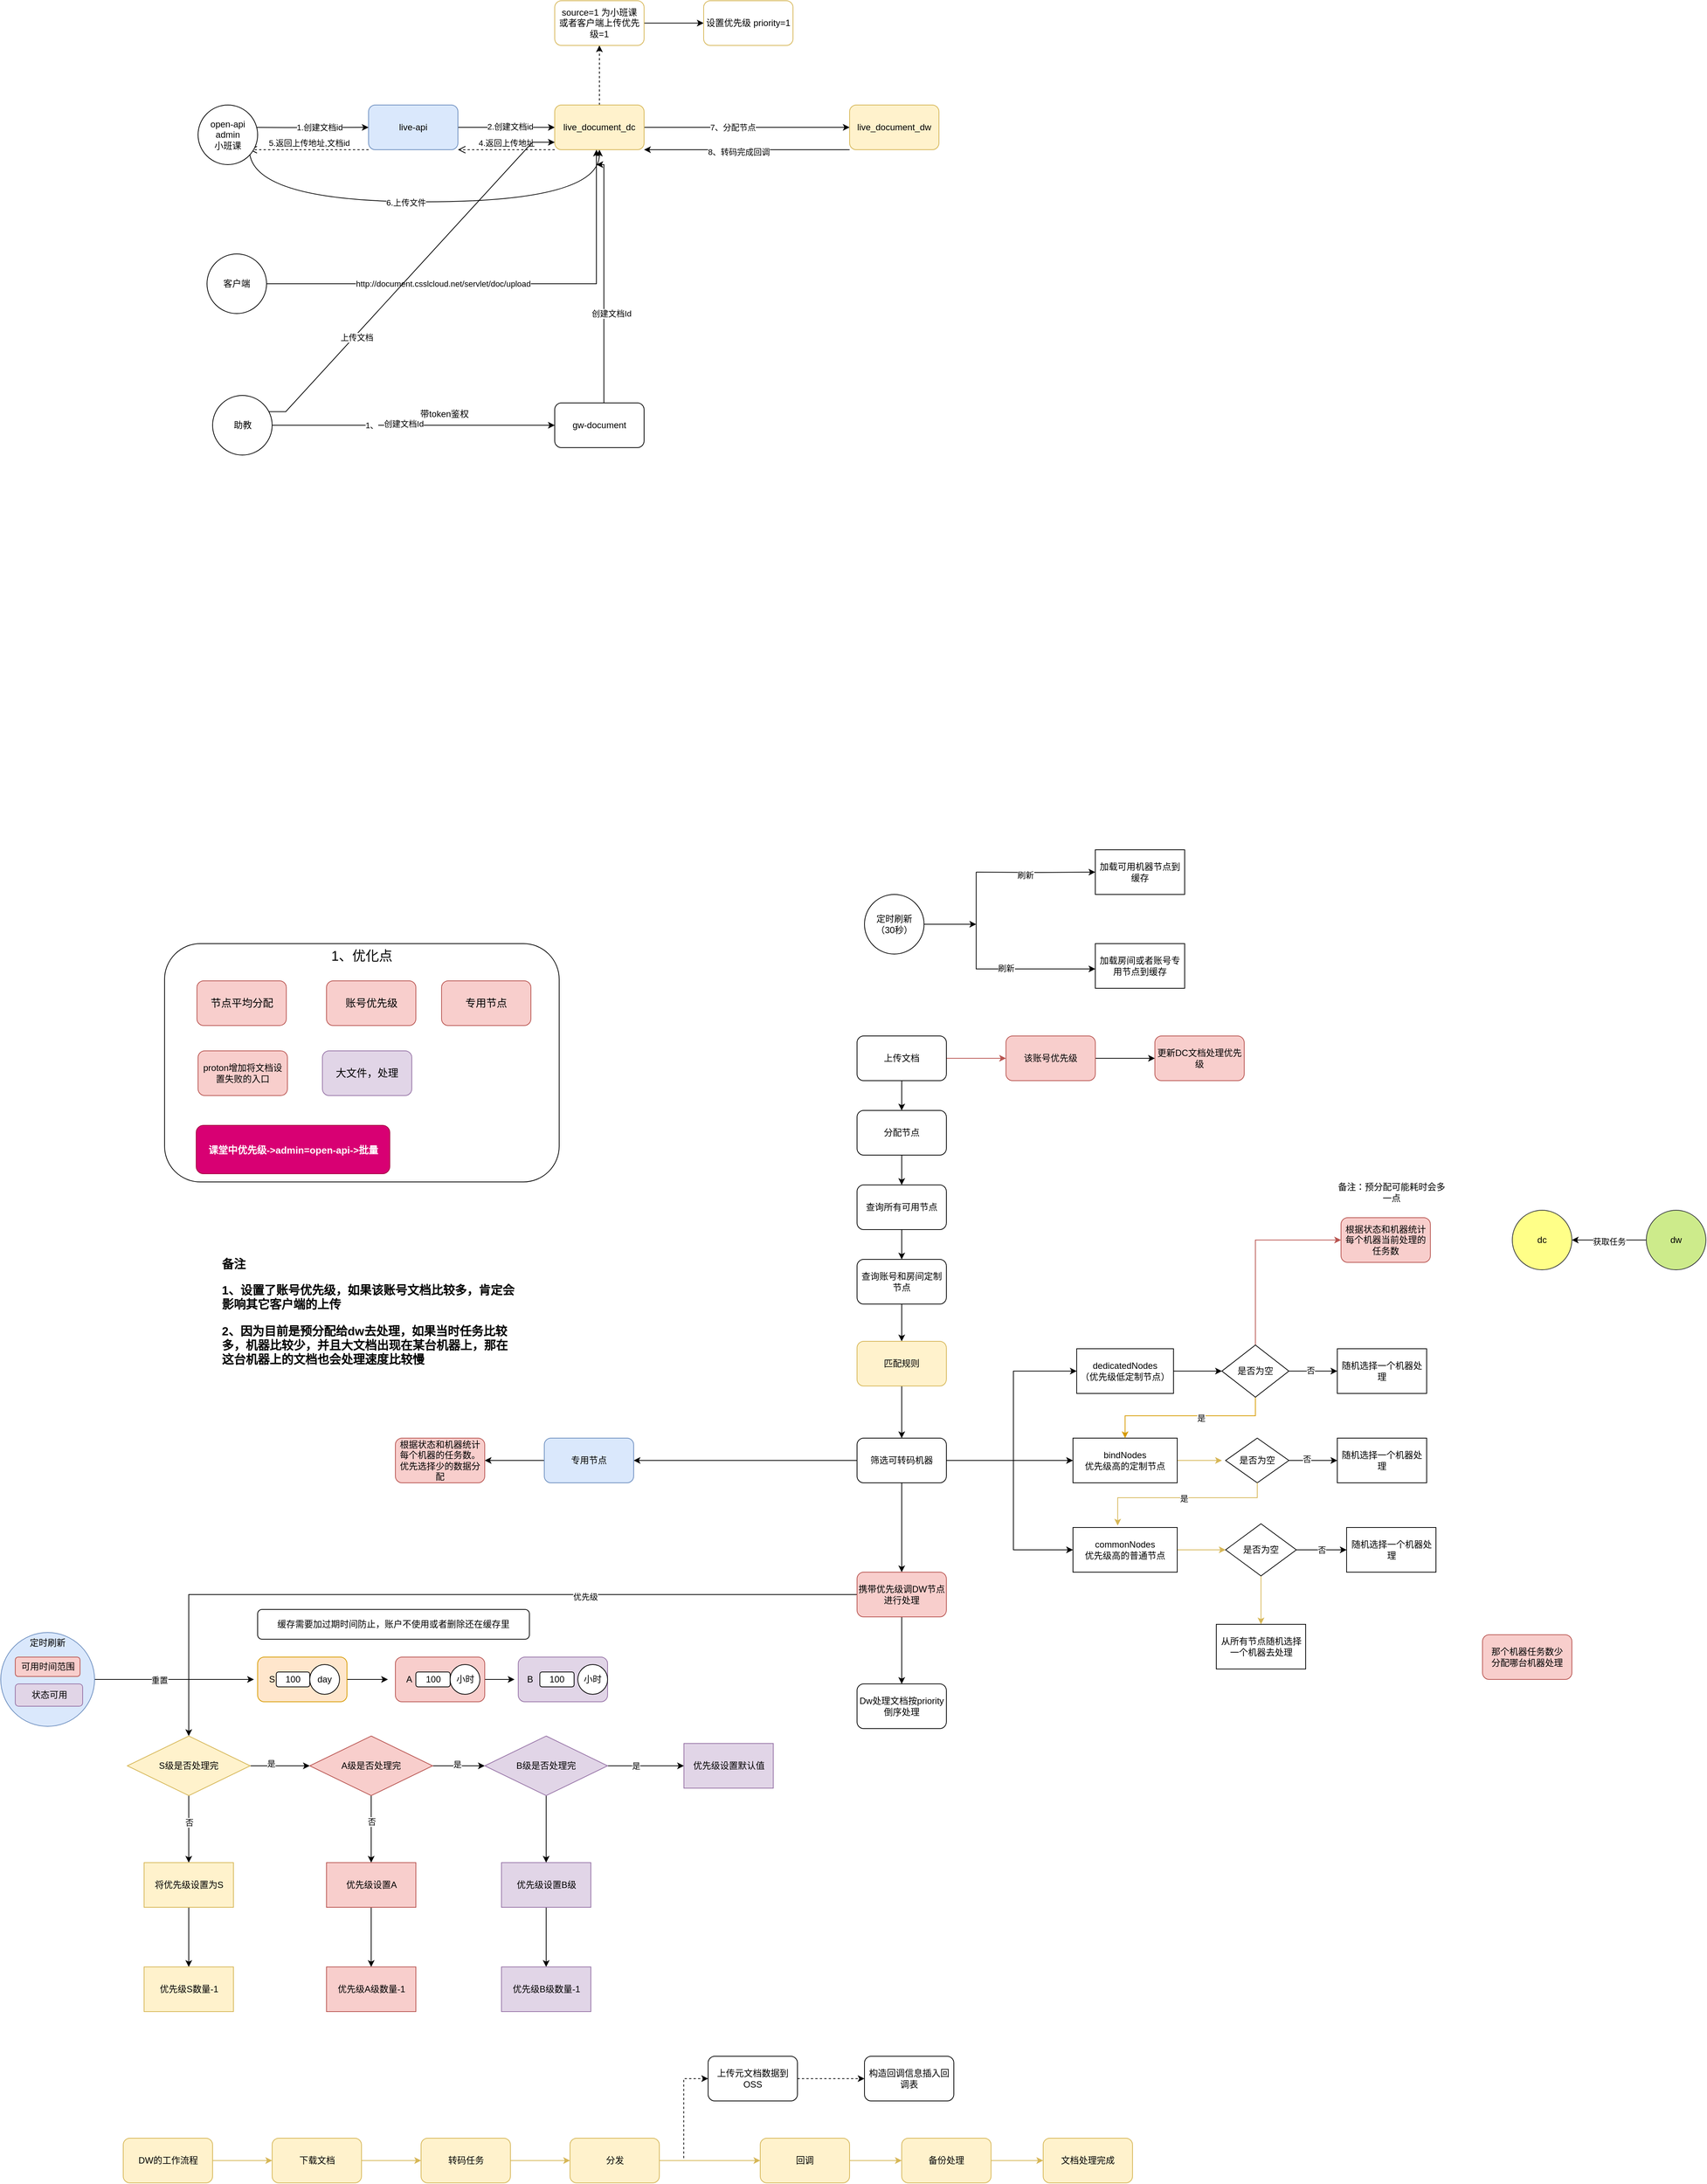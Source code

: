 <mxfile version="24.2.1" type="github">
  <diagram name="第 1 页" id="r3Djmuz2ye2oca1lGff4">
    <mxGraphModel dx="2261" dy="1938" grid="1" gridSize="10" guides="1" tooltips="1" connect="1" arrows="1" fold="1" page="1" pageScale="1" pageWidth="827" pageHeight="1169" math="0" shadow="0">
      <root>
        <mxCell id="0" />
        <mxCell id="1" parent="0" />
        <mxCell id="LlFDiHsfBPw3mXegqhl9-7" value="&amp;nbsp; &amp;nbsp;B" style="rounded=1;whiteSpace=wrap;html=1;align=left;fillColor=#e1d5e7;strokeColor=#9673a6;" parent="1" vertex="1">
          <mxGeometry x="-75" y="1724" width="120" height="60" as="geometry" />
        </mxCell>
        <mxCell id="pY0ivnKaFW7mTaEsZtzo-8" style="edgeStyle=orthogonalEdgeStyle;rounded=0;orthogonalLoop=1;jettySize=auto;html=1;entryX=0;entryY=0.5;entryDx=0;entryDy=0;curved=1;" parent="1" target="pY0ivnKaFW7mTaEsZtzo-15" edge="1">
          <mxGeometry relative="1" as="geometry">
            <mxPoint x="-436" y="-330" as="sourcePoint" />
          </mxGeometry>
        </mxCell>
        <mxCell id="pY0ivnKaFW7mTaEsZtzo-9" value="1.创建文档id" style="edgeLabel;html=1;align=center;verticalAlign=middle;resizable=0;points=[];" parent="pY0ivnKaFW7mTaEsZtzo-8" vertex="1" connectable="0">
          <mxGeometry x="0.172" relative="1" as="geometry">
            <mxPoint as="offset" />
          </mxGeometry>
        </mxCell>
        <mxCell id="pY0ivnKaFW7mTaEsZtzo-10" style="edgeStyle=orthogonalEdgeStyle;curved=1;rounded=0;orthogonalLoop=1;jettySize=auto;html=1;exitX=1;exitY=1;exitDx=0;exitDy=0;exitPerimeter=0;entryX=0.5;entryY=1;entryDx=0;entryDy=0;" parent="1" target="pY0ivnKaFW7mTaEsZtzo-20" edge="1">
          <mxGeometry relative="1" as="geometry">
            <Array as="points">
              <mxPoint x="-436.0" y="-230" />
              <mxPoint x="34" y="-230" />
            </Array>
            <mxPoint x="-436" y="-300" as="sourcePoint" />
          </mxGeometry>
        </mxCell>
        <mxCell id="pY0ivnKaFW7mTaEsZtzo-11" value="6.上传文件" style="edgeLabel;html=1;align=center;verticalAlign=middle;resizable=0;points=[];" parent="pY0ivnKaFW7mTaEsZtzo-10" vertex="1" connectable="0">
          <mxGeometry x="-0.082" y="-1" relative="1" as="geometry">
            <mxPoint as="offset" />
          </mxGeometry>
        </mxCell>
        <mxCell id="pY0ivnKaFW7mTaEsZtzo-13" value="" style="edgeStyle=orthogonalEdgeStyle;rounded=0;orthogonalLoop=1;jettySize=auto;html=1;curved=1;" parent="1" source="pY0ivnKaFW7mTaEsZtzo-15" target="pY0ivnKaFW7mTaEsZtzo-20" edge="1">
          <mxGeometry relative="1" as="geometry" />
        </mxCell>
        <mxCell id="pY0ivnKaFW7mTaEsZtzo-14" value="2.创建文档id" style="edgeLabel;html=1;align=center;verticalAlign=middle;resizable=0;points=[];" parent="pY0ivnKaFW7mTaEsZtzo-13" vertex="1" connectable="0">
          <mxGeometry x="0.197" y="1" relative="1" as="geometry">
            <mxPoint x="-8" as="offset" />
          </mxGeometry>
        </mxCell>
        <mxCell id="pY0ivnKaFW7mTaEsZtzo-15" value="live-api" style="rounded=1;whiteSpace=wrap;html=1;fillColor=#dae8fc;strokeColor=#6c8ebf;" parent="1" vertex="1">
          <mxGeometry x="-276" y="-360" width="120" height="60" as="geometry" />
        </mxCell>
        <mxCell id="pY0ivnKaFW7mTaEsZtzo-49" value="" style="edgeStyle=orthogonalEdgeStyle;rounded=0;orthogonalLoop=1;jettySize=auto;html=1;dashed=1;" parent="1" source="pY0ivnKaFW7mTaEsZtzo-20" target="pY0ivnKaFW7mTaEsZtzo-48" edge="1">
          <mxGeometry relative="1" as="geometry" />
        </mxCell>
        <mxCell id="LlFDiHsfBPw3mXegqhl9-85" style="edgeStyle=orthogonalEdgeStyle;rounded=0;orthogonalLoop=1;jettySize=auto;html=1;" parent="1" source="pY0ivnKaFW7mTaEsZtzo-20" target="pY0ivnKaFW7mTaEsZtzo-29" edge="1">
          <mxGeometry relative="1" as="geometry" />
        </mxCell>
        <mxCell id="LlFDiHsfBPw3mXegqhl9-86" value="7、分配节点" style="edgeLabel;html=1;align=center;verticalAlign=middle;resizable=0;points=[];" parent="LlFDiHsfBPw3mXegqhl9-85" vertex="1" connectable="0">
          <mxGeometry x="-0.14" relative="1" as="geometry">
            <mxPoint as="offset" />
          </mxGeometry>
        </mxCell>
        <mxCell id="pY0ivnKaFW7mTaEsZtzo-20" value="live_document_dc" style="whiteSpace=wrap;html=1;fillColor=#fff2cc;rounded=1;strokeColor=#d6b656;" parent="1" vertex="1">
          <mxGeometry x="-26" y="-360" width="120" height="60" as="geometry" />
        </mxCell>
        <mxCell id="pY0ivnKaFW7mTaEsZtzo-21" value="4.返回上传地址" style="html=1;verticalAlign=bottom;endArrow=open;dashed=1;endSize=8;rounded=0;exitX=0;exitY=1;exitDx=0;exitDy=0;entryX=1;entryY=1;entryDx=0;entryDy=0;" parent="1" source="pY0ivnKaFW7mTaEsZtzo-20" target="pY0ivnKaFW7mTaEsZtzo-15" edge="1">
          <mxGeometry relative="1" as="geometry">
            <mxPoint x="-46" y="-301" as="sourcePoint" />
            <mxPoint x="-126" y="-301" as="targetPoint" />
          </mxGeometry>
        </mxCell>
        <mxCell id="pY0ivnKaFW7mTaEsZtzo-22" value="5.返回上传地址,文档id" style="html=1;verticalAlign=bottom;endArrow=open;dashed=1;endSize=8;rounded=0;exitX=0;exitY=1;exitDx=0;exitDy=0;entryX=1;entryY=1;entryDx=0;entryDy=0;entryPerimeter=0;" parent="1" source="pY0ivnKaFW7mTaEsZtzo-15" edge="1">
          <mxGeometry relative="1" as="geometry">
            <mxPoint x="-316.0" y="-290" as="sourcePoint" />
            <mxPoint x="-436" y="-300" as="targetPoint" />
          </mxGeometry>
        </mxCell>
        <mxCell id="pY0ivnKaFW7mTaEsZtzo-29" value="live_document_dw" style="whiteSpace=wrap;html=1;fillColor=#fff2cc;rounded=1;strokeColor=#d6b656;" parent="1" vertex="1">
          <mxGeometry x="370" y="-360" width="120" height="60" as="geometry" />
        </mxCell>
        <mxCell id="pY0ivnKaFW7mTaEsZtzo-51" value="" style="edgeStyle=orthogonalEdgeStyle;rounded=0;orthogonalLoop=1;jettySize=auto;html=1;" parent="1" source="pY0ivnKaFW7mTaEsZtzo-48" target="pY0ivnKaFW7mTaEsZtzo-50" edge="1">
          <mxGeometry relative="1" as="geometry" />
        </mxCell>
        <mxCell id="pY0ivnKaFW7mTaEsZtzo-48" value="source=1 为小班课&lt;div&gt;或者客户端上传优先级=1&lt;/div&gt;" style="whiteSpace=wrap;html=1;fillColor=#FFFFFF;strokeColor=#d6b656;rounded=1;gradientColor=none;" parent="1" vertex="1">
          <mxGeometry x="-26" y="-500" width="120" height="60" as="geometry" />
        </mxCell>
        <mxCell id="pY0ivnKaFW7mTaEsZtzo-50" value="设置优先级 priority=1" style="whiteSpace=wrap;html=1;fillColor=#FFFFFF;strokeColor=#d6b656;rounded=1;gradientColor=none;" parent="1" vertex="1">
          <mxGeometry x="174" y="-500" width="120" height="60" as="geometry" />
        </mxCell>
        <mxCell id="pY0ivnKaFW7mTaEsZtzo-58" value="" style="edgeStyle=orthogonalEdgeStyle;rounded=0;orthogonalLoop=1;jettySize=auto;html=1;" parent="1" target="pY0ivnKaFW7mTaEsZtzo-57" edge="1">
          <mxGeometry relative="1" as="geometry">
            <mxPoint x="540" y="670" as="sourcePoint" />
          </mxGeometry>
        </mxCell>
        <mxCell id="pY0ivnKaFW7mTaEsZtzo-59" value="刷新" style="edgeLabel;html=1;align=center;verticalAlign=middle;resizable=0;points=[];" parent="pY0ivnKaFW7mTaEsZtzo-58" vertex="1" connectable="0">
          <mxGeometry x="-0.186" y="-3" relative="1" as="geometry">
            <mxPoint as="offset" />
          </mxGeometry>
        </mxCell>
        <mxCell id="pY0ivnKaFW7mTaEsZtzo-61" value="" style="edgeStyle=orthogonalEdgeStyle;rounded=0;orthogonalLoop=1;jettySize=auto;html=1;" parent="1" target="pY0ivnKaFW7mTaEsZtzo-60" edge="1">
          <mxGeometry relative="1" as="geometry">
            <Array as="points">
              <mxPoint x="540" y="800" />
            </Array>
            <mxPoint x="540" y="670" as="sourcePoint" />
          </mxGeometry>
        </mxCell>
        <mxCell id="pY0ivnKaFW7mTaEsZtzo-62" value="刷新" style="edgeLabel;html=1;align=center;verticalAlign=middle;resizable=0;points=[];" parent="pY0ivnKaFW7mTaEsZtzo-61" vertex="1" connectable="0">
          <mxGeometry x="0.172" y="1" relative="1" as="geometry">
            <mxPoint as="offset" />
          </mxGeometry>
        </mxCell>
        <mxCell id="kOlZsusqcGDuaDFS6jYv-74" style="edgeStyle=orthogonalEdgeStyle;rounded=0;orthogonalLoop=1;jettySize=auto;html=1;" parent="1" source="pY0ivnKaFW7mTaEsZtzo-54" edge="1">
          <mxGeometry relative="1" as="geometry">
            <mxPoint x="540" y="740" as="targetPoint" />
          </mxGeometry>
        </mxCell>
        <mxCell id="pY0ivnKaFW7mTaEsZtzo-54" value="定时刷新&lt;div&gt;（30秒）&lt;/div&gt;" style="ellipse;whiteSpace=wrap;html=1;aspect=fixed;" parent="1" vertex="1">
          <mxGeometry x="390" y="700" width="80" height="80" as="geometry" />
        </mxCell>
        <mxCell id="pY0ivnKaFW7mTaEsZtzo-57" value="加载可用机器节点到缓存" style="whiteSpace=wrap;html=1;" parent="1" vertex="1">
          <mxGeometry x="700" y="640" width="120" height="60" as="geometry" />
        </mxCell>
        <mxCell id="pY0ivnKaFW7mTaEsZtzo-60" value="加载房间或者账号专用节点到缓存" style="whiteSpace=wrap;html=1;" parent="1" vertex="1">
          <mxGeometry x="700" y="766" width="120" height="60" as="geometry" />
        </mxCell>
        <mxCell id="pY0ivnKaFW7mTaEsZtzo-122" value="Dw处理文档按priority 倒序处理" style="rounded=1;whiteSpace=wrap;html=1;" parent="1" vertex="1">
          <mxGeometry x="380" y="1760" width="120" height="60" as="geometry" />
        </mxCell>
        <mxCell id="kOlZsusqcGDuaDFS6jYv-7" value="" style="edgeStyle=orthogonalEdgeStyle;rounded=0;orthogonalLoop=1;jettySize=auto;html=1;" parent="1" source="kOlZsusqcGDuaDFS6jYv-1" target="kOlZsusqcGDuaDFS6jYv-6" edge="1">
          <mxGeometry relative="1" as="geometry" />
        </mxCell>
        <mxCell id="kOlZsusqcGDuaDFS6jYv-1" value="分配节点" style="rounded=1;whiteSpace=wrap;html=1;" parent="1" vertex="1">
          <mxGeometry x="380" y="990" width="120" height="60" as="geometry" />
        </mxCell>
        <mxCell id="kOlZsusqcGDuaDFS6jYv-3" style="edgeStyle=orthogonalEdgeStyle;rounded=0;orthogonalLoop=1;jettySize=auto;html=1;entryX=0.5;entryY=0;entryDx=0;entryDy=0;" parent="1" source="kOlZsusqcGDuaDFS6jYv-2" target="kOlZsusqcGDuaDFS6jYv-1" edge="1">
          <mxGeometry relative="1" as="geometry" />
        </mxCell>
        <mxCell id="kOlZsusqcGDuaDFS6jYv-63" value="" style="edgeStyle=orthogonalEdgeStyle;rounded=0;orthogonalLoop=1;jettySize=auto;html=1;fillColor=#f8cecc;strokeColor=#b85450;" parent="1" source="kOlZsusqcGDuaDFS6jYv-2" target="kOlZsusqcGDuaDFS6jYv-62" edge="1">
          <mxGeometry relative="1" as="geometry" />
        </mxCell>
        <mxCell id="kOlZsusqcGDuaDFS6jYv-2" value="上传文档" style="rounded=1;whiteSpace=wrap;html=1;" parent="1" vertex="1">
          <mxGeometry x="380" y="890" width="120" height="60" as="geometry" />
        </mxCell>
        <mxCell id="kOlZsusqcGDuaDFS6jYv-9" value="" style="edgeStyle=orthogonalEdgeStyle;rounded=0;orthogonalLoop=1;jettySize=auto;html=1;" parent="1" source="kOlZsusqcGDuaDFS6jYv-6" target="kOlZsusqcGDuaDFS6jYv-8" edge="1">
          <mxGeometry relative="1" as="geometry" />
        </mxCell>
        <mxCell id="kOlZsusqcGDuaDFS6jYv-6" value="查询所有可用节点" style="whiteSpace=wrap;html=1;rounded=1;" parent="1" vertex="1">
          <mxGeometry x="380" y="1090" width="120" height="60" as="geometry" />
        </mxCell>
        <mxCell id="kOlZsusqcGDuaDFS6jYv-11" value="" style="edgeStyle=orthogonalEdgeStyle;rounded=0;orthogonalLoop=1;jettySize=auto;html=1;" parent="1" source="kOlZsusqcGDuaDFS6jYv-8" target="kOlZsusqcGDuaDFS6jYv-10" edge="1">
          <mxGeometry relative="1" as="geometry" />
        </mxCell>
        <mxCell id="kOlZsusqcGDuaDFS6jYv-8" value="查询账号和房间定制节点" style="whiteSpace=wrap;html=1;rounded=1;" parent="1" vertex="1">
          <mxGeometry x="380" y="1190" width="120" height="60" as="geometry" />
        </mxCell>
        <mxCell id="kOlZsusqcGDuaDFS6jYv-13" value="" style="edgeStyle=orthogonalEdgeStyle;rounded=0;orthogonalLoop=1;jettySize=auto;html=1;" parent="1" source="kOlZsusqcGDuaDFS6jYv-10" target="kOlZsusqcGDuaDFS6jYv-12" edge="1">
          <mxGeometry relative="1" as="geometry" />
        </mxCell>
        <mxCell id="kOlZsusqcGDuaDFS6jYv-10" value="匹配规则" style="whiteSpace=wrap;html=1;rounded=1;fillColor=#fff2cc;strokeColor=#d6b656;" parent="1" vertex="1">
          <mxGeometry x="380" y="1300" width="120" height="60" as="geometry" />
        </mxCell>
        <mxCell id="kOlZsusqcGDuaDFS6jYv-26" style="edgeStyle=orthogonalEdgeStyle;rounded=0;orthogonalLoop=1;jettySize=auto;html=1;entryX=0;entryY=0.5;entryDx=0;entryDy=0;" parent="1" source="kOlZsusqcGDuaDFS6jYv-12" target="kOlZsusqcGDuaDFS6jYv-15" edge="1">
          <mxGeometry relative="1" as="geometry">
            <Array as="points">
              <mxPoint x="590" y="1460" />
              <mxPoint x="590" y="1340" />
            </Array>
          </mxGeometry>
        </mxCell>
        <mxCell id="kOlZsusqcGDuaDFS6jYv-27" style="edgeStyle=orthogonalEdgeStyle;rounded=0;orthogonalLoop=1;jettySize=auto;html=1;entryX=0;entryY=0.5;entryDx=0;entryDy=0;" parent="1" source="kOlZsusqcGDuaDFS6jYv-12" target="kOlZsusqcGDuaDFS6jYv-18" edge="1">
          <mxGeometry relative="1" as="geometry" />
        </mxCell>
        <mxCell id="kOlZsusqcGDuaDFS6jYv-29" style="edgeStyle=orthogonalEdgeStyle;rounded=0;orthogonalLoop=1;jettySize=auto;html=1;entryX=0;entryY=0.5;entryDx=0;entryDy=0;" parent="1" source="kOlZsusqcGDuaDFS6jYv-12" target="kOlZsusqcGDuaDFS6jYv-28" edge="1">
          <mxGeometry relative="1" as="geometry">
            <Array as="points">
              <mxPoint x="590" y="1460" />
              <mxPoint x="590" y="1580" />
            </Array>
          </mxGeometry>
        </mxCell>
        <mxCell id="kOlZsusqcGDuaDFS6jYv-76" value="" style="edgeStyle=orthogonalEdgeStyle;rounded=0;orthogonalLoop=1;jettySize=auto;html=1;" parent="1" source="kOlZsusqcGDuaDFS6jYv-12" target="kOlZsusqcGDuaDFS6jYv-75" edge="1">
          <mxGeometry relative="1" as="geometry" />
        </mxCell>
        <mxCell id="LlFDiHsfBPw3mXegqhl9-54" style="edgeStyle=orthogonalEdgeStyle;rounded=0;orthogonalLoop=1;jettySize=auto;html=1;entryX=1;entryY=0.5;entryDx=0;entryDy=0;" parent="1" source="kOlZsusqcGDuaDFS6jYv-12" target="LlFDiHsfBPw3mXegqhl9-53" edge="1">
          <mxGeometry relative="1" as="geometry" />
        </mxCell>
        <mxCell id="kOlZsusqcGDuaDFS6jYv-12" value="筛选可转码机器" style="whiteSpace=wrap;html=1;rounded=1;" parent="1" vertex="1">
          <mxGeometry x="380" y="1430" width="120" height="60" as="geometry" />
        </mxCell>
        <mxCell id="kOlZsusqcGDuaDFS6jYv-34" style="edgeStyle=orthogonalEdgeStyle;rounded=0;orthogonalLoop=1;jettySize=auto;html=1;entryX=0;entryY=0.5;entryDx=0;entryDy=0;" parent="1" source="kOlZsusqcGDuaDFS6jYv-15" target="kOlZsusqcGDuaDFS6jYv-33" edge="1">
          <mxGeometry relative="1" as="geometry" />
        </mxCell>
        <mxCell id="kOlZsusqcGDuaDFS6jYv-15" value="dedicatedNodes&lt;div&gt;（优先级低定制节点）&lt;/div&gt;" style="whiteSpace=wrap;html=1;" parent="1" vertex="1">
          <mxGeometry x="675" y="1310" width="130" height="60" as="geometry" />
        </mxCell>
        <mxCell id="kOlZsusqcGDuaDFS6jYv-41" style="edgeStyle=orthogonalEdgeStyle;rounded=0;orthogonalLoop=1;jettySize=auto;html=1;fillColor=#fff2cc;strokeColor=#d6b656;" parent="1" source="kOlZsusqcGDuaDFS6jYv-18" edge="1">
          <mxGeometry relative="1" as="geometry">
            <mxPoint x="870" y="1460" as="targetPoint" />
          </mxGeometry>
        </mxCell>
        <mxCell id="kOlZsusqcGDuaDFS6jYv-18" value="bindNodes&lt;div&gt;优先级高的定制节点&lt;/div&gt;" style="whiteSpace=wrap;html=1;" parent="1" vertex="1">
          <mxGeometry x="670" y="1430" width="140" height="60" as="geometry" />
        </mxCell>
        <mxCell id="kOlZsusqcGDuaDFS6jYv-47" value="" style="edgeStyle=orthogonalEdgeStyle;rounded=0;orthogonalLoop=1;jettySize=auto;html=1;fillColor=#fff2cc;strokeColor=#d6b656;" parent="1" source="kOlZsusqcGDuaDFS6jYv-28" target="kOlZsusqcGDuaDFS6jYv-46" edge="1">
          <mxGeometry relative="1" as="geometry" />
        </mxCell>
        <mxCell id="kOlZsusqcGDuaDFS6jYv-28" value="commonNodes&lt;br&gt;&lt;div&gt;优先级高的普通节点&lt;/div&gt;" style="whiteSpace=wrap;html=1;" parent="1" vertex="1">
          <mxGeometry x="670" y="1550" width="140" height="60" as="geometry" />
        </mxCell>
        <mxCell id="kOlZsusqcGDuaDFS6jYv-36" value="" style="edgeStyle=orthogonalEdgeStyle;rounded=0;orthogonalLoop=1;jettySize=auto;html=1;" parent="1" source="kOlZsusqcGDuaDFS6jYv-33" target="kOlZsusqcGDuaDFS6jYv-35" edge="1">
          <mxGeometry relative="1" as="geometry" />
        </mxCell>
        <mxCell id="kOlZsusqcGDuaDFS6jYv-37" value="否" style="edgeLabel;html=1;align=center;verticalAlign=middle;resizable=0;points=[];" parent="kOlZsusqcGDuaDFS6jYv-36" vertex="1" connectable="0">
          <mxGeometry x="-0.128" y="1" relative="1" as="geometry">
            <mxPoint as="offset" />
          </mxGeometry>
        </mxCell>
        <mxCell id="kOlZsusqcGDuaDFS6jYv-38" style="edgeStyle=orthogonalEdgeStyle;rounded=0;orthogonalLoop=1;jettySize=auto;html=1;entryX=0.5;entryY=0;entryDx=0;entryDy=0;fillColor=#ffe6cc;strokeColor=#d79b00;" parent="1" source="kOlZsusqcGDuaDFS6jYv-33" target="kOlZsusqcGDuaDFS6jYv-18" edge="1">
          <mxGeometry relative="1" as="geometry">
            <Array as="points">
              <mxPoint x="915" y="1400" />
              <mxPoint x="740" y="1400" />
            </Array>
          </mxGeometry>
        </mxCell>
        <mxCell id="kOlZsusqcGDuaDFS6jYv-39" value="是" style="edgeLabel;html=1;align=center;verticalAlign=middle;resizable=0;points=[];" parent="kOlZsusqcGDuaDFS6jYv-38" vertex="1" connectable="0">
          <mxGeometry x="-0.145" y="3" relative="1" as="geometry">
            <mxPoint as="offset" />
          </mxGeometry>
        </mxCell>
        <mxCell id="kOlZsusqcGDuaDFS6jYv-56" style="edgeStyle=orthogonalEdgeStyle;rounded=0;orthogonalLoop=1;jettySize=auto;html=1;entryX=0;entryY=0.5;entryDx=0;entryDy=0;fillColor=#f8cecc;strokeColor=#b85450;" parent="1" source="kOlZsusqcGDuaDFS6jYv-33" target="kOlZsusqcGDuaDFS6jYv-55" edge="1">
          <mxGeometry relative="1" as="geometry">
            <Array as="points">
              <mxPoint x="915" y="1164" />
            </Array>
          </mxGeometry>
        </mxCell>
        <mxCell id="kOlZsusqcGDuaDFS6jYv-33" value="是否为空" style="rhombus;whiteSpace=wrap;html=1;" parent="1" vertex="1">
          <mxGeometry x="870" y="1305" width="90" height="70" as="geometry" />
        </mxCell>
        <mxCell id="kOlZsusqcGDuaDFS6jYv-35" value="随机选择一个机器处理" style="whiteSpace=wrap;html=1;" parent="1" vertex="1">
          <mxGeometry x="1025" y="1310" width="120" height="60" as="geometry" />
        </mxCell>
        <mxCell id="kOlZsusqcGDuaDFS6jYv-45" value="" style="edgeStyle=orthogonalEdgeStyle;rounded=0;orthogonalLoop=1;jettySize=auto;html=1;" parent="1" source="kOlZsusqcGDuaDFS6jYv-40" target="kOlZsusqcGDuaDFS6jYv-44" edge="1">
          <mxGeometry relative="1" as="geometry">
            <Array as="points">
              <mxPoint x="980" y="1460" />
              <mxPoint x="980" y="1460" />
            </Array>
          </mxGeometry>
        </mxCell>
        <mxCell id="kOlZsusqcGDuaDFS6jYv-48" value="否" style="edgeLabel;html=1;align=center;verticalAlign=middle;resizable=0;points=[];" parent="kOlZsusqcGDuaDFS6jYv-45" vertex="1" connectable="0">
          <mxGeometry x="-0.256" y="2" relative="1" as="geometry">
            <mxPoint as="offset" />
          </mxGeometry>
        </mxCell>
        <mxCell id="kOlZsusqcGDuaDFS6jYv-40" value="是否为空" style="rhombus;whiteSpace=wrap;html=1;" parent="1" vertex="1">
          <mxGeometry x="875" y="1430" width="85" height="60" as="geometry" />
        </mxCell>
        <mxCell id="kOlZsusqcGDuaDFS6jYv-42" style="edgeStyle=orthogonalEdgeStyle;rounded=0;orthogonalLoop=1;jettySize=auto;html=1;entryX=0.429;entryY=-0.044;entryDx=0;entryDy=0;entryPerimeter=0;fillColor=#fff2cc;strokeColor=#d6b656;" parent="1" source="kOlZsusqcGDuaDFS6jYv-40" target="kOlZsusqcGDuaDFS6jYv-28" edge="1">
          <mxGeometry relative="1" as="geometry">
            <Array as="points">
              <mxPoint x="918" y="1510" />
              <mxPoint x="730" y="1510" />
            </Array>
          </mxGeometry>
        </mxCell>
        <mxCell id="kOlZsusqcGDuaDFS6jYv-43" value="是" style="edgeLabel;html=1;align=center;verticalAlign=middle;resizable=0;points=[];" parent="kOlZsusqcGDuaDFS6jYv-42" vertex="1" connectable="0">
          <mxGeometry x="-0.033" y="1" relative="1" as="geometry">
            <mxPoint as="offset" />
          </mxGeometry>
        </mxCell>
        <mxCell id="kOlZsusqcGDuaDFS6jYv-44" value="随机选择一个机器处理" style="whiteSpace=wrap;html=1;" parent="1" vertex="1">
          <mxGeometry x="1025" y="1430" width="120" height="60" as="geometry" />
        </mxCell>
        <mxCell id="kOlZsusqcGDuaDFS6jYv-50" value="" style="edgeStyle=orthogonalEdgeStyle;rounded=0;orthogonalLoop=1;jettySize=auto;html=1;" parent="1" source="kOlZsusqcGDuaDFS6jYv-46" target="kOlZsusqcGDuaDFS6jYv-49" edge="1">
          <mxGeometry relative="1" as="geometry" />
        </mxCell>
        <mxCell id="kOlZsusqcGDuaDFS6jYv-51" value="否" style="edgeLabel;html=1;align=center;verticalAlign=middle;resizable=0;points=[];" parent="kOlZsusqcGDuaDFS6jYv-50" vertex="1" connectable="0">
          <mxGeometry x="-0.012" relative="1" as="geometry">
            <mxPoint as="offset" />
          </mxGeometry>
        </mxCell>
        <mxCell id="kOlZsusqcGDuaDFS6jYv-53" value="" style="edgeStyle=orthogonalEdgeStyle;rounded=0;orthogonalLoop=1;jettySize=auto;html=1;fillColor=#fff2cc;strokeColor=#d6b656;" parent="1" source="kOlZsusqcGDuaDFS6jYv-46" target="kOlZsusqcGDuaDFS6jYv-52" edge="1">
          <mxGeometry relative="1" as="geometry" />
        </mxCell>
        <mxCell id="kOlZsusqcGDuaDFS6jYv-46" value="是否为空" style="rhombus;whiteSpace=wrap;html=1;" parent="1" vertex="1">
          <mxGeometry x="875" y="1545" width="95" height="70" as="geometry" />
        </mxCell>
        <mxCell id="kOlZsusqcGDuaDFS6jYv-49" value="随机选择一个机器处理" style="whiteSpace=wrap;html=1;" parent="1" vertex="1">
          <mxGeometry x="1037.5" y="1550" width="120" height="60" as="geometry" />
        </mxCell>
        <mxCell id="kOlZsusqcGDuaDFS6jYv-52" value="从所有节点随机选择一个机器去处理" style="whiteSpace=wrap;html=1;" parent="1" vertex="1">
          <mxGeometry x="862.5" y="1680" width="120" height="60" as="geometry" />
        </mxCell>
        <mxCell id="kOlZsusqcGDuaDFS6jYv-55" value="根据状态和机器统计每个机器当前处理的任务数" style="rounded=1;whiteSpace=wrap;html=1;fillColor=#f8cecc;strokeColor=#b85450;" parent="1" vertex="1">
          <mxGeometry x="1030" y="1134" width="120" height="60" as="geometry" />
        </mxCell>
        <mxCell id="kOlZsusqcGDuaDFS6jYv-57" value="那个机器任务数少&lt;div&gt;分配哪台机器处理&lt;/div&gt;" style="whiteSpace=wrap;html=1;fillColor=#f8cecc;strokeColor=#b85450;rounded=1;" parent="1" vertex="1">
          <mxGeometry x="1220" y="1694" width="120" height="60" as="geometry" />
        </mxCell>
        <mxCell id="kOlZsusqcGDuaDFS6jYv-59" value="备注：预分配可能耗时会多一点" style="text;html=1;align=center;verticalAlign=middle;whiteSpace=wrap;rounded=0;" parent="1" vertex="1">
          <mxGeometry x="1021.5" y="1100" width="152" as="geometry" />
        </mxCell>
        <mxCell id="kOlZsusqcGDuaDFS6jYv-71" value="" style="edgeStyle=orthogonalEdgeStyle;rounded=0;orthogonalLoop=1;jettySize=auto;html=1;" parent="1" source="kOlZsusqcGDuaDFS6jYv-62" target="kOlZsusqcGDuaDFS6jYv-70" edge="1">
          <mxGeometry relative="1" as="geometry" />
        </mxCell>
        <mxCell id="kOlZsusqcGDuaDFS6jYv-62" value="该账号优先级" style="whiteSpace=wrap;html=1;rounded=1;fillColor=#f8cecc;strokeColor=#b85450;" parent="1" vertex="1">
          <mxGeometry x="580" y="890" width="120" height="60" as="geometry" />
        </mxCell>
        <mxCell id="kOlZsusqcGDuaDFS6jYv-70" value="更新DC文档处理优先级" style="whiteSpace=wrap;html=1;fillColor=#f8cecc;strokeColor=#b85450;rounded=1;" parent="1" vertex="1">
          <mxGeometry x="780" y="890" width="120" height="60" as="geometry" />
        </mxCell>
        <mxCell id="D_yJgZMV5lZ6kW6d0MWc-1" style="edgeStyle=orthogonalEdgeStyle;rounded=0;orthogonalLoop=1;jettySize=auto;html=1;entryX=0.5;entryY=0;entryDx=0;entryDy=0;" parent="1" source="kOlZsusqcGDuaDFS6jYv-75" target="pY0ivnKaFW7mTaEsZtzo-122" edge="1">
          <mxGeometry relative="1" as="geometry" />
        </mxCell>
        <mxCell id="LlFDiHsfBPw3mXegqhl9-40" style="edgeStyle=orthogonalEdgeStyle;rounded=0;orthogonalLoop=1;jettySize=auto;html=1;entryX=0.5;entryY=0;entryDx=0;entryDy=0;" parent="1" source="kOlZsusqcGDuaDFS6jYv-75" target="LlFDiHsfBPw3mXegqhl9-16" edge="1">
          <mxGeometry relative="1" as="geometry">
            <mxPoint x="-490" y="2100" as="targetPoint" />
          </mxGeometry>
        </mxCell>
        <mxCell id="LlFDiHsfBPw3mXegqhl9-41" value="优先级" style="edgeLabel;html=1;align=center;verticalAlign=middle;resizable=0;points=[];" parent="LlFDiHsfBPw3mXegqhl9-40" vertex="1" connectable="0">
          <mxGeometry x="-0.328" y="3" relative="1" as="geometry">
            <mxPoint as="offset" />
          </mxGeometry>
        </mxCell>
        <mxCell id="kOlZsusqcGDuaDFS6jYv-75" value="携带优先级调DW节点进行处理" style="whiteSpace=wrap;html=1;rounded=1;fillColor=#f8cecc;strokeColor=#b85450;" parent="1" vertex="1">
          <mxGeometry x="380" y="1610" width="120" height="60" as="geometry" />
        </mxCell>
        <mxCell id="LlFDiHsfBPw3mXegqhl9-11" value="" style="edgeStyle=orthogonalEdgeStyle;rounded=0;orthogonalLoop=1;jettySize=auto;html=1;" parent="1" source="LlFDiHsfBPw3mXegqhl9-1" edge="1">
          <mxGeometry relative="1" as="geometry">
            <mxPoint x="-250" y="1754" as="targetPoint" />
          </mxGeometry>
        </mxCell>
        <mxCell id="LlFDiHsfBPw3mXegqhl9-1" value="&amp;nbsp; &amp;nbsp; S" style="rounded=1;whiteSpace=wrap;html=1;align=left;fillColor=#ffe6cc;strokeColor=#d79b00;" parent="1" vertex="1">
          <mxGeometry x="-425" y="1724" width="120" height="60" as="geometry" />
        </mxCell>
        <mxCell id="LlFDiHsfBPw3mXegqhl9-3" value="100" style="rounded=1;whiteSpace=wrap;html=1;" parent="1" vertex="1">
          <mxGeometry x="-400" y="1744" width="45" height="20" as="geometry" />
        </mxCell>
        <mxCell id="LlFDiHsfBPw3mXegqhl9-12" value="" style="edgeStyle=orthogonalEdgeStyle;rounded=0;orthogonalLoop=1;jettySize=auto;html=1;" parent="1" source="LlFDiHsfBPw3mXegqhl9-5" edge="1">
          <mxGeometry relative="1" as="geometry">
            <mxPoint x="-80" y="1754" as="targetPoint" />
          </mxGeometry>
        </mxCell>
        <mxCell id="LlFDiHsfBPw3mXegqhl9-5" value="&amp;nbsp; &amp;nbsp; A" style="rounded=1;whiteSpace=wrap;html=1;align=left;fillColor=#f8cecc;strokeColor=#b85450;" parent="1" vertex="1">
          <mxGeometry x="-240" y="1724" width="120" height="60" as="geometry" />
        </mxCell>
        <mxCell id="LlFDiHsfBPw3mXegqhl9-6" value="100" style="rounded=1;whiteSpace=wrap;html=1;" parent="1" vertex="1">
          <mxGeometry x="-212.5" y="1744" width="46" height="20" as="geometry" />
        </mxCell>
        <mxCell id="LlFDiHsfBPw3mXegqhl9-8" value="100" style="rounded=1;whiteSpace=wrap;html=1;" parent="1" vertex="1">
          <mxGeometry x="-46" y="1744" width="46" height="20" as="geometry" />
        </mxCell>
        <mxCell id="LlFDiHsfBPw3mXegqhl9-18" value="" style="edgeStyle=orthogonalEdgeStyle;rounded=0;orthogonalLoop=1;jettySize=auto;html=1;" parent="1" source="LlFDiHsfBPw3mXegqhl9-16" target="LlFDiHsfBPw3mXegqhl9-17" edge="1">
          <mxGeometry relative="1" as="geometry" />
        </mxCell>
        <mxCell id="LlFDiHsfBPw3mXegqhl9-19" value="是" style="edgeLabel;html=1;align=center;verticalAlign=middle;resizable=0;points=[];" parent="LlFDiHsfBPw3mXegqhl9-18" vertex="1" connectable="0">
          <mxGeometry x="-0.3" y="3" relative="1" as="geometry">
            <mxPoint as="offset" />
          </mxGeometry>
        </mxCell>
        <mxCell id="LlFDiHsfBPw3mXegqhl9-23" value="" style="edgeStyle=orthogonalEdgeStyle;rounded=0;orthogonalLoop=1;jettySize=auto;html=1;" parent="1" source="LlFDiHsfBPw3mXegqhl9-16" target="LlFDiHsfBPw3mXegqhl9-22" edge="1">
          <mxGeometry relative="1" as="geometry" />
        </mxCell>
        <mxCell id="LlFDiHsfBPw3mXegqhl9-24" value="否" style="edgeLabel;html=1;align=center;verticalAlign=middle;resizable=0;points=[];" parent="LlFDiHsfBPw3mXegqhl9-23" vertex="1" connectable="0">
          <mxGeometry x="-0.2" relative="1" as="geometry">
            <mxPoint as="offset" />
          </mxGeometry>
        </mxCell>
        <mxCell id="LlFDiHsfBPw3mXegqhl9-16" value="S级是否处理完" style="rhombus;whiteSpace=wrap;html=1;fillColor=#fff2cc;strokeColor=#d6b656;" parent="1" vertex="1">
          <mxGeometry x="-600" y="1830" width="165" height="80" as="geometry" />
        </mxCell>
        <mxCell id="LlFDiHsfBPw3mXegqhl9-21" value="" style="edgeStyle=orthogonalEdgeStyle;rounded=0;orthogonalLoop=1;jettySize=auto;html=1;" parent="1" source="LlFDiHsfBPw3mXegqhl9-17" target="LlFDiHsfBPw3mXegqhl9-20" edge="1">
          <mxGeometry relative="1" as="geometry" />
        </mxCell>
        <mxCell id="LlFDiHsfBPw3mXegqhl9-39" value="是" style="edgeLabel;html=1;align=center;verticalAlign=middle;resizable=0;points=[];" parent="LlFDiHsfBPw3mXegqhl9-21" vertex="1" connectable="0">
          <mxGeometry x="-0.057" y="2" relative="1" as="geometry">
            <mxPoint as="offset" />
          </mxGeometry>
        </mxCell>
        <mxCell id="LlFDiHsfBPw3mXegqhl9-28" value="" style="edgeStyle=orthogonalEdgeStyle;rounded=0;orthogonalLoop=1;jettySize=auto;html=1;" parent="1" source="LlFDiHsfBPw3mXegqhl9-17" target="LlFDiHsfBPw3mXegqhl9-27" edge="1">
          <mxGeometry relative="1" as="geometry" />
        </mxCell>
        <mxCell id="LlFDiHsfBPw3mXegqhl9-35" value="否" style="edgeLabel;html=1;align=center;verticalAlign=middle;resizable=0;points=[];" parent="LlFDiHsfBPw3mXegqhl9-28" vertex="1" connectable="0">
          <mxGeometry x="-0.222" relative="1" as="geometry">
            <mxPoint as="offset" />
          </mxGeometry>
        </mxCell>
        <mxCell id="LlFDiHsfBPw3mXegqhl9-17" value="A级是否处理完" style="rhombus;whiteSpace=wrap;html=1;fillColor=#f8cecc;strokeColor=#b85450;" parent="1" vertex="1">
          <mxGeometry x="-355" y="1830" width="165" height="80" as="geometry" />
        </mxCell>
        <mxCell id="LlFDiHsfBPw3mXegqhl9-32" value="" style="edgeStyle=orthogonalEdgeStyle;rounded=0;orthogonalLoop=1;jettySize=auto;html=1;" parent="1" source="LlFDiHsfBPw3mXegqhl9-20" target="LlFDiHsfBPw3mXegqhl9-31" edge="1">
          <mxGeometry relative="1" as="geometry" />
        </mxCell>
        <mxCell id="LlFDiHsfBPw3mXegqhl9-37" value="" style="edgeStyle=orthogonalEdgeStyle;rounded=0;orthogonalLoop=1;jettySize=auto;html=1;" parent="1" source="LlFDiHsfBPw3mXegqhl9-20" target="LlFDiHsfBPw3mXegqhl9-36" edge="1">
          <mxGeometry relative="1" as="geometry" />
        </mxCell>
        <mxCell id="LlFDiHsfBPw3mXegqhl9-38" value="是" style="edgeLabel;html=1;align=center;verticalAlign=middle;resizable=0;points=[];" parent="LlFDiHsfBPw3mXegqhl9-37" vertex="1" connectable="0">
          <mxGeometry x="-0.259" relative="1" as="geometry">
            <mxPoint as="offset" />
          </mxGeometry>
        </mxCell>
        <mxCell id="LlFDiHsfBPw3mXegqhl9-20" value="B级是否处理完" style="rhombus;whiteSpace=wrap;html=1;fillColor=#e1d5e7;strokeColor=#9673a6;" parent="1" vertex="1">
          <mxGeometry x="-120" y="1830" width="165" height="80" as="geometry" />
        </mxCell>
        <mxCell id="LlFDiHsfBPw3mXegqhl9-26" value="" style="edgeStyle=orthogonalEdgeStyle;rounded=0;orthogonalLoop=1;jettySize=auto;html=1;" parent="1" source="LlFDiHsfBPw3mXegqhl9-22" target="LlFDiHsfBPw3mXegqhl9-25" edge="1">
          <mxGeometry relative="1" as="geometry" />
        </mxCell>
        <mxCell id="LlFDiHsfBPw3mXegqhl9-22" value="将优先级设置为S" style="whiteSpace=wrap;html=1;fillColor=#fff2cc;strokeColor=#d6b656;" parent="1" vertex="1">
          <mxGeometry x="-577.5" y="2000" width="120" height="60" as="geometry" />
        </mxCell>
        <mxCell id="LlFDiHsfBPw3mXegqhl9-25" value="优先级S数量-1" style="whiteSpace=wrap;html=1;fillColor=#fff2cc;strokeColor=#d6b656;" parent="1" vertex="1">
          <mxGeometry x="-577.5" y="2140" width="120" height="60" as="geometry" />
        </mxCell>
        <mxCell id="LlFDiHsfBPw3mXegqhl9-30" value="" style="edgeStyle=orthogonalEdgeStyle;rounded=0;orthogonalLoop=1;jettySize=auto;html=1;" parent="1" source="LlFDiHsfBPw3mXegqhl9-27" target="LlFDiHsfBPw3mXegqhl9-29" edge="1">
          <mxGeometry relative="1" as="geometry" />
        </mxCell>
        <mxCell id="LlFDiHsfBPw3mXegqhl9-27" value="优先级设置A" style="whiteSpace=wrap;html=1;fillColor=#f8cecc;strokeColor=#b85450;" parent="1" vertex="1">
          <mxGeometry x="-332.5" y="2000" width="120" height="60" as="geometry" />
        </mxCell>
        <mxCell id="LlFDiHsfBPw3mXegqhl9-29" value="优先级A级数量-1" style="whiteSpace=wrap;html=1;fillColor=#f8cecc;strokeColor=#b85450;" parent="1" vertex="1">
          <mxGeometry x="-332.5" y="2140" width="120" height="60" as="geometry" />
        </mxCell>
        <mxCell id="LlFDiHsfBPw3mXegqhl9-34" value="" style="edgeStyle=orthogonalEdgeStyle;rounded=0;orthogonalLoop=1;jettySize=auto;html=1;" parent="1" source="LlFDiHsfBPw3mXegqhl9-31" target="LlFDiHsfBPw3mXegqhl9-33" edge="1">
          <mxGeometry relative="1" as="geometry" />
        </mxCell>
        <mxCell id="LlFDiHsfBPw3mXegqhl9-31" value="优先级设置B级" style="whiteSpace=wrap;html=1;fillColor=#e1d5e7;strokeColor=#9673a6;" parent="1" vertex="1">
          <mxGeometry x="-97.5" y="2000" width="120" height="60" as="geometry" />
        </mxCell>
        <mxCell id="LlFDiHsfBPw3mXegqhl9-33" value="优先级B级数量-1" style="whiteSpace=wrap;html=1;fillColor=#e1d5e7;strokeColor=#9673a6;" parent="1" vertex="1">
          <mxGeometry x="-97.5" y="2140" width="120" height="60" as="geometry" />
        </mxCell>
        <mxCell id="LlFDiHsfBPw3mXegqhl9-36" value="优先级设置默认值" style="whiteSpace=wrap;html=1;fillColor=#e1d5e7;strokeColor=#9673a6;" parent="1" vertex="1">
          <mxGeometry x="147.5" y="1840" width="120" height="60" as="geometry" />
        </mxCell>
        <mxCell id="LlFDiHsfBPw3mXegqhl9-43" style="edgeStyle=orthogonalEdgeStyle;rounded=0;orthogonalLoop=1;jettySize=auto;html=1;" parent="1" source="LlFDiHsfBPw3mXegqhl9-42" edge="1">
          <mxGeometry relative="1" as="geometry">
            <mxPoint x="-430" y="1754" as="targetPoint" />
          </mxGeometry>
        </mxCell>
        <mxCell id="LlFDiHsfBPw3mXegqhl9-44" value="重置" style="edgeLabel;html=1;align=center;verticalAlign=middle;resizable=0;points=[];" parent="LlFDiHsfBPw3mXegqhl9-43" vertex="1" connectable="0">
          <mxGeometry x="0.084" y="1" relative="1" as="geometry">
            <mxPoint x="-29" y="1" as="offset" />
          </mxGeometry>
        </mxCell>
        <mxCell id="LlFDiHsfBPw3mXegqhl9-42" value="定时刷新" style="ellipse;whiteSpace=wrap;html=1;aspect=fixed;verticalAlign=top;fillColor=#dae8fc;strokeColor=#6c8ebf;" parent="1" vertex="1">
          <mxGeometry x="-770" y="1691" width="126" height="126" as="geometry" />
        </mxCell>
        <mxCell id="LlFDiHsfBPw3mXegqhl9-45" value="day" style="ellipse;whiteSpace=wrap;html=1;aspect=fixed;" parent="1" vertex="1">
          <mxGeometry x="-355" y="1734" width="40" height="40" as="geometry" />
        </mxCell>
        <mxCell id="LlFDiHsfBPw3mXegqhl9-46" value="小时" style="ellipse;whiteSpace=wrap;html=1;aspect=fixed;" parent="1" vertex="1">
          <mxGeometry x="-166.5" y="1734" width="40" height="40" as="geometry" />
        </mxCell>
        <mxCell id="LlFDiHsfBPw3mXegqhl9-47" value="小时" style="ellipse;whiteSpace=wrap;html=1;aspect=fixed;" parent="1" vertex="1">
          <mxGeometry x="5" y="1734" width="40" height="40" as="geometry" />
        </mxCell>
        <mxCell id="LlFDiHsfBPw3mXegqhl9-48" value="缓存需要加过期时间防止，账户不使用或者删除还在缓存里" style="rounded=1;whiteSpace=wrap;html=1;" parent="1" vertex="1">
          <mxGeometry x="-425" y="1660" width="365" height="40" as="geometry" />
        </mxCell>
        <mxCell id="LlFDiHsfBPw3mXegqhl9-49" value="可用时间范围" style="rounded=1;whiteSpace=wrap;html=1;fillColor=#f8cecc;strokeColor=#b85450;" parent="1" vertex="1">
          <mxGeometry x="-750.5" y="1724" width="87" height="26" as="geometry" />
        </mxCell>
        <mxCell id="LlFDiHsfBPw3mXegqhl9-50" value="状态可用" style="rounded=1;whiteSpace=wrap;html=1;fillColor=#e1d5e7;strokeColor=#9673a6;" parent="1" vertex="1">
          <mxGeometry x="-750.5" y="1760" width="90.5" height="30" as="geometry" />
        </mxCell>
        <mxCell id="LlFDiHsfBPw3mXegqhl9-52" value="&lt;h1 style=&quot;margin-top: 0px; font-size: 16px;&quot;&gt;&lt;font style=&quot;font-size: 16px;&quot;&gt;备注&lt;/font&gt;&lt;/h1&gt;&lt;p style=&quot;font-size: 16px;&quot;&gt;&lt;b&gt;&lt;font style=&quot;font-size: 16px;&quot;&gt;1、设置了账号优先级，如果该账号文档比较多，肯定会影响其它客户端的上传&lt;/font&gt;&lt;/b&gt;&lt;/p&gt;&lt;p style=&quot;font-size: 16px;&quot;&gt;&lt;b style=&quot;&quot;&gt;&lt;font style=&quot;font-size: 16px;&quot;&gt;2、因为目前是预分配给dw去处理，如果当时任务比较多，机器比较少，并且大文档出现在某台机器上，那在这台机器上的文档也会处理速度比较慢&lt;/font&gt;&lt;/b&gt;&lt;/p&gt;" style="text;html=1;whiteSpace=wrap;overflow=hidden;rounded=0;" parent="1" vertex="1">
          <mxGeometry x="-475" y="1180" width="400" height="170" as="geometry" />
        </mxCell>
        <mxCell id="LlFDiHsfBPw3mXegqhl9-62" value="" style="edgeStyle=orthogonalEdgeStyle;rounded=0;orthogonalLoop=1;jettySize=auto;html=1;" parent="1" source="LlFDiHsfBPw3mXegqhl9-53" target="LlFDiHsfBPw3mXegqhl9-61" edge="1">
          <mxGeometry relative="1" as="geometry" />
        </mxCell>
        <mxCell id="LlFDiHsfBPw3mXegqhl9-53" value="专用节点" style="rounded=1;whiteSpace=wrap;html=1;fillColor=#dae8fc;strokeColor=#6c8ebf;" parent="1" vertex="1">
          <mxGeometry x="-40.0" y="1430" width="120" height="60" as="geometry" />
        </mxCell>
        <mxCell id="LlFDiHsfBPw3mXegqhl9-55" value="1、优化点" style="rounded=1;whiteSpace=wrap;html=1;align=center;verticalAlign=top;fontSize=18;" parent="1" vertex="1">
          <mxGeometry x="-550" y="766" width="530" height="320" as="geometry" />
        </mxCell>
        <mxCell id="LlFDiHsfBPw3mXegqhl9-57" value="节点平均分配" style="rounded=1;whiteSpace=wrap;html=1;fillColor=#f8cecc;strokeColor=#b85450;fontSize=14;" parent="1" vertex="1">
          <mxGeometry x="-506.5" y="816" width="120" height="60" as="geometry" />
        </mxCell>
        <mxCell id="LlFDiHsfBPw3mXegqhl9-58" value="账号优先级" style="rounded=1;whiteSpace=wrap;html=1;fillColor=#f8cecc;strokeColor=#b85450;fontSize=14;" parent="1" vertex="1">
          <mxGeometry x="-332.5" y="816" width="120" height="60" as="geometry" />
        </mxCell>
        <mxCell id="LlFDiHsfBPw3mXegqhl9-59" value="专用节点" style="rounded=1;whiteSpace=wrap;html=1;fillColor=#f8cecc;strokeColor=#b85450;fontSize=14;" parent="1" vertex="1">
          <mxGeometry x="-178" y="816" width="120" height="60" as="geometry" />
        </mxCell>
        <mxCell id="LlFDiHsfBPw3mXegqhl9-60" value="大文件，处理" style="rounded=1;whiteSpace=wrap;html=1;fillColor=#e1d5e7;strokeColor=#9673a6;fontSize=14;" parent="1" vertex="1">
          <mxGeometry x="-338.0" y="910" width="120" height="60" as="geometry" />
        </mxCell>
        <mxCell id="LlFDiHsfBPw3mXegqhl9-61" value="根据状态和机器统计每个机器的任务数。优先选择少的数据分配" style="whiteSpace=wrap;html=1;fillColor=#f8cecc;strokeColor=#b85450;rounded=1;" parent="1" vertex="1">
          <mxGeometry x="-240" y="1430" width="120" height="60" as="geometry" />
        </mxCell>
        <mxCell id="LlFDiHsfBPw3mXegqhl9-63" value="课堂中优先级-&amp;gt;admin=open-api-&amp;gt;批量" style="rounded=1;whiteSpace=wrap;html=1;fillColor=#d80073;strokeColor=#A50040;fontColor=#ffffff;fontSize=13;fontStyle=1" parent="1" vertex="1">
          <mxGeometry x="-507.5" y="1010" width="260" height="65" as="geometry" />
        </mxCell>
        <mxCell id="LlFDiHsfBPw3mXegqhl9-65" style="edgeStyle=orthogonalEdgeStyle;rounded=0;orthogonalLoop=1;jettySize=auto;html=1;" parent="1" source="LlFDiHsfBPw3mXegqhl9-64" edge="1">
          <mxGeometry relative="1" as="geometry">
            <mxPoint x="30" y="-300" as="targetPoint" />
            <Array as="points">
              <mxPoint x="30" y="-120" />
            </Array>
          </mxGeometry>
        </mxCell>
        <mxCell id="LlFDiHsfBPw3mXegqhl9-67" value="http://document.csslcloud.net/servlet/doc/upload" style="edgeLabel;html=1;align=center;verticalAlign=middle;resizable=0;points=[];" parent="LlFDiHsfBPw3mXegqhl9-65" vertex="1" connectable="0">
          <mxGeometry x="-0.157" y="2" relative="1" as="geometry">
            <mxPoint x="-26" y="2" as="offset" />
          </mxGeometry>
        </mxCell>
        <mxCell id="LlFDiHsfBPw3mXegqhl9-64" value="客户端" style="ellipse;whiteSpace=wrap;html=1;aspect=fixed;" parent="1" vertex="1">
          <mxGeometry x="-493" y="-160" width="80" height="80" as="geometry" />
        </mxCell>
        <mxCell id="LlFDiHsfBPw3mXegqhl9-81" style="edgeStyle=orthogonalEdgeStyle;rounded=0;orthogonalLoop=1;jettySize=auto;html=1;" parent="1" source="LlFDiHsfBPw3mXegqhl9-78" edge="1">
          <mxGeometry relative="1" as="geometry">
            <mxPoint x="30" y="-280" as="targetPoint" />
            <Array as="points">
              <mxPoint x="40" y="-280" />
            </Array>
          </mxGeometry>
        </mxCell>
        <mxCell id="LlFDiHsfBPw3mXegqhl9-83" value="创建文档Id" style="edgeLabel;html=1;align=center;verticalAlign=middle;resizable=0;points=[];" parent="LlFDiHsfBPw3mXegqhl9-81" vertex="1" connectable="0">
          <mxGeometry x="-0.025" y="1" relative="1" as="geometry">
            <mxPoint x="11" y="41" as="offset" />
          </mxGeometry>
        </mxCell>
        <mxCell id="LlFDiHsfBPw3mXegqhl9-78" value="gw-document" style="rounded=1;whiteSpace=wrap;html=1;" parent="1" vertex="1">
          <mxGeometry x="-26" y="40" width="120" height="60" as="geometry" />
        </mxCell>
        <mxCell id="LlFDiHsfBPw3mXegqhl9-80" style="edgeStyle=orthogonalEdgeStyle;rounded=0;orthogonalLoop=1;jettySize=auto;html=1;entryX=0;entryY=0.5;entryDx=0;entryDy=0;" parent="1" source="LlFDiHsfBPw3mXegqhl9-79" target="LlFDiHsfBPw3mXegqhl9-78" edge="1">
          <mxGeometry relative="1" as="geometry" />
        </mxCell>
        <mxCell id="LlFDiHsfBPw3mXegqhl9-82" value="创建文档Id" style="edgeLabel;html=1;align=center;verticalAlign=middle;resizable=0;points=[];" parent="LlFDiHsfBPw3mXegqhl9-80" vertex="1" connectable="0">
          <mxGeometry x="-0.142" y="3" relative="1" as="geometry">
            <mxPoint x="13" y="1" as="offset" />
          </mxGeometry>
        </mxCell>
        <mxCell id="LlFDiHsfBPw3mXegqhl9-94" value="1、" style="edgeLabel;html=1;align=center;verticalAlign=middle;resizable=0;points=[];" parent="LlFDiHsfBPw3mXegqhl9-80" vertex="1" connectable="0">
          <mxGeometry x="-0.299" relative="1" as="geometry">
            <mxPoint as="offset" />
          </mxGeometry>
        </mxCell>
        <mxCell id="LlFDiHsfBPw3mXegqhl9-91" style="edgeStyle=entityRelationEdgeStyle;rounded=0;orthogonalLoop=1;jettySize=auto;html=1;entryX=0;entryY=1;entryDx=0;entryDy=0;exitX=1;exitY=0;exitDx=0;exitDy=0;" parent="1" edge="1">
          <mxGeometry relative="1" as="geometry">
            <mxPoint x="-26" y="-310" as="targetPoint" />
            <mxPoint x="-417.216" y="51.716" as="sourcePoint" />
          </mxGeometry>
        </mxCell>
        <mxCell id="LlFDiHsfBPw3mXegqhl9-92" value="上传文档" style="edgeLabel;html=1;align=center;verticalAlign=middle;resizable=0;points=[];" parent="LlFDiHsfBPw3mXegqhl9-91" vertex="1" connectable="0">
          <mxGeometry x="-0.389" y="-2" relative="1" as="geometry">
            <mxPoint as="offset" />
          </mxGeometry>
        </mxCell>
        <mxCell id="LlFDiHsfBPw3mXegqhl9-79" value="助教" style="ellipse;whiteSpace=wrap;html=1;aspect=fixed;" parent="1" vertex="1">
          <mxGeometry x="-485.5" y="30" width="80" height="80" as="geometry" />
        </mxCell>
        <mxCell id="LlFDiHsfBPw3mXegqhl9-89" value="" style="endArrow=classic;html=1;rounded=0;entryX=1;entryY=1;entryDx=0;entryDy=0;exitX=0;exitY=1;exitDx=0;exitDy=0;" parent="1" source="pY0ivnKaFW7mTaEsZtzo-29" target="pY0ivnKaFW7mTaEsZtzo-20" edge="1">
          <mxGeometry width="50" height="50" relative="1" as="geometry">
            <mxPoint x="600" y="-160" as="sourcePoint" />
            <mxPoint x="650" y="-210" as="targetPoint" />
          </mxGeometry>
        </mxCell>
        <mxCell id="LlFDiHsfBPw3mXegqhl9-90" value="8、转码完成回调" style="edgeLabel;html=1;align=center;verticalAlign=middle;resizable=0;points=[];" parent="LlFDiHsfBPw3mXegqhl9-89" vertex="1" connectable="0">
          <mxGeometry x="0.284" y="2" relative="1" as="geometry">
            <mxPoint x="28" y="1" as="offset" />
          </mxGeometry>
        </mxCell>
        <mxCell id="LlFDiHsfBPw3mXegqhl9-93" value="带token鉴权" style="text;html=1;align=center;verticalAlign=middle;whiteSpace=wrap;rounded=0;" parent="1" vertex="1">
          <mxGeometry x="-218" y="40" width="88" height="30" as="geometry" />
        </mxCell>
        <mxCell id="LlFDiHsfBPw3mXegqhl9-95" value="open-api&lt;div&gt;admin&lt;/div&gt;&lt;div&gt;小班课&lt;/div&gt;" style="ellipse;whiteSpace=wrap;html=1;aspect=fixed;" parent="1" vertex="1">
          <mxGeometry x="-505" y="-360" width="80" height="80" as="geometry" />
        </mxCell>
        <mxCell id="2KdSPaDMELfET06kvYxi-3" value="" style="edgeStyle=orthogonalEdgeStyle;rounded=0;orthogonalLoop=1;jettySize=auto;html=1;" parent="1" source="2KdSPaDMELfET06kvYxi-1" target="2KdSPaDMELfET06kvYxi-2" edge="1">
          <mxGeometry relative="1" as="geometry" />
        </mxCell>
        <mxCell id="2KdSPaDMELfET06kvYxi-4" value="获取任务" style="edgeLabel;html=1;align=center;verticalAlign=middle;resizable=0;points=[];" parent="2KdSPaDMELfET06kvYxi-3" vertex="1" connectable="0">
          <mxGeometry x="0.006" y="2" relative="1" as="geometry">
            <mxPoint as="offset" />
          </mxGeometry>
        </mxCell>
        <mxCell id="2KdSPaDMELfET06kvYxi-1" value="dw" style="ellipse;whiteSpace=wrap;html=1;aspect=fixed;fillColor=#cdeb8b;strokeColor=#36393d;" parent="1" vertex="1">
          <mxGeometry x="1440" y="1124" width="80" height="80" as="geometry" />
        </mxCell>
        <mxCell id="2KdSPaDMELfET06kvYxi-2" value="dc" style="ellipse;whiteSpace=wrap;html=1;fillColor=#ffff88;strokeColor=#36393d;" parent="1" vertex="1">
          <mxGeometry x="1260" y="1124" width="80" height="80" as="geometry" />
        </mxCell>
        <mxCell id="bNezhzhbTcK01wjU4TNn-3" value="proton增加将文档设置失败的入口" style="rounded=1;whiteSpace=wrap;html=1;fillColor=#f8cecc;strokeColor=#b85450;" vertex="1" parent="1">
          <mxGeometry x="-505" y="910" width="120" height="60" as="geometry" />
        </mxCell>
        <mxCell id="bNezhzhbTcK01wjU4TNn-7" value="" style="edgeStyle=orthogonalEdgeStyle;rounded=0;orthogonalLoop=1;jettySize=auto;html=1;fillColor=#fff2cc;strokeColor=#d6b656;" edge="1" parent="1" source="bNezhzhbTcK01wjU4TNn-4" target="bNezhzhbTcK01wjU4TNn-6">
          <mxGeometry relative="1" as="geometry" />
        </mxCell>
        <mxCell id="bNezhzhbTcK01wjU4TNn-4" value="DW的工作流程" style="rounded=1;whiteSpace=wrap;html=1;fillColor=#fff2cc;strokeColor=#d6b656;" vertex="1" parent="1">
          <mxGeometry x="-605.5" y="2370" width="120" height="60" as="geometry" />
        </mxCell>
        <mxCell id="bNezhzhbTcK01wjU4TNn-9" value="" style="edgeStyle=orthogonalEdgeStyle;rounded=0;orthogonalLoop=1;jettySize=auto;html=1;fillColor=#fff2cc;strokeColor=#d6b656;" edge="1" parent="1" source="bNezhzhbTcK01wjU4TNn-6" target="bNezhzhbTcK01wjU4TNn-8">
          <mxGeometry relative="1" as="geometry" />
        </mxCell>
        <mxCell id="bNezhzhbTcK01wjU4TNn-6" value="下载文档" style="whiteSpace=wrap;html=1;rounded=1;fillColor=#fff2cc;strokeColor=#d6b656;" vertex="1" parent="1">
          <mxGeometry x="-405.5" y="2370" width="120" height="60" as="geometry" />
        </mxCell>
        <mxCell id="bNezhzhbTcK01wjU4TNn-11" value="" style="edgeStyle=orthogonalEdgeStyle;rounded=0;orthogonalLoop=1;jettySize=auto;html=1;fillColor=#fff2cc;strokeColor=#d6b656;" edge="1" parent="1" source="bNezhzhbTcK01wjU4TNn-8" target="bNezhzhbTcK01wjU4TNn-10">
          <mxGeometry relative="1" as="geometry" />
        </mxCell>
        <mxCell id="bNezhzhbTcK01wjU4TNn-8" value="转码任务" style="whiteSpace=wrap;html=1;rounded=1;fillColor=#fff2cc;strokeColor=#d6b656;" vertex="1" parent="1">
          <mxGeometry x="-205.5" y="2370" width="120" height="60" as="geometry" />
        </mxCell>
        <mxCell id="bNezhzhbTcK01wjU4TNn-16" style="edgeStyle=orthogonalEdgeStyle;rounded=0;orthogonalLoop=1;jettySize=auto;html=1;entryX=0;entryY=0.5;entryDx=0;entryDy=0;dashed=1;" edge="1" parent="1" source="bNezhzhbTcK01wjU4TNn-10" target="bNezhzhbTcK01wjU4TNn-12">
          <mxGeometry relative="1" as="geometry" />
        </mxCell>
        <mxCell id="bNezhzhbTcK01wjU4TNn-25" style="edgeStyle=orthogonalEdgeStyle;rounded=0;orthogonalLoop=1;jettySize=auto;html=1;fillColor=#fff2cc;strokeColor=#d6b656;" edge="1" parent="1" source="bNezhzhbTcK01wjU4TNn-10" target="bNezhzhbTcK01wjU4TNn-23">
          <mxGeometry relative="1" as="geometry" />
        </mxCell>
        <mxCell id="bNezhzhbTcK01wjU4TNn-10" value="分发" style="whiteSpace=wrap;html=1;rounded=1;fillColor=#fff2cc;strokeColor=#d6b656;" vertex="1" parent="1">
          <mxGeometry x="-5.5" y="2370" width="120" height="60" as="geometry" />
        </mxCell>
        <mxCell id="bNezhzhbTcK01wjU4TNn-19" style="edgeStyle=orthogonalEdgeStyle;rounded=0;orthogonalLoop=1;jettySize=auto;html=1;entryX=0;entryY=0.5;entryDx=0;entryDy=0;dashed=1;" edge="1" parent="1" source="bNezhzhbTcK01wjU4TNn-12" target="bNezhzhbTcK01wjU4TNn-15">
          <mxGeometry relative="1" as="geometry" />
        </mxCell>
        <mxCell id="bNezhzhbTcK01wjU4TNn-12" value="上传元文档数据到OSS" style="whiteSpace=wrap;html=1;rounded=1;" vertex="1" parent="1">
          <mxGeometry x="180" y="2260" width="120" height="60" as="geometry" />
        </mxCell>
        <mxCell id="bNezhzhbTcK01wjU4TNn-15" value="构造回调信息插入回调表" style="rounded=1;whiteSpace=wrap;html=1;" vertex="1" parent="1">
          <mxGeometry x="390" y="2260" width="120" height="60" as="geometry" />
        </mxCell>
        <mxCell id="bNezhzhbTcK01wjU4TNn-27" value="" style="edgeStyle=orthogonalEdgeStyle;rounded=0;orthogonalLoop=1;jettySize=auto;html=1;fillColor=#fff2cc;strokeColor=#d6b656;" edge="1" parent="1" source="bNezhzhbTcK01wjU4TNn-23" target="bNezhzhbTcK01wjU4TNn-26">
          <mxGeometry relative="1" as="geometry" />
        </mxCell>
        <mxCell id="bNezhzhbTcK01wjU4TNn-23" value="回调" style="whiteSpace=wrap;html=1;rounded=1;fillColor=#fff2cc;strokeColor=#d6b656;" vertex="1" parent="1">
          <mxGeometry x="250" y="2370" width="120" height="60" as="geometry" />
        </mxCell>
        <mxCell id="bNezhzhbTcK01wjU4TNn-29" value="" style="edgeStyle=orthogonalEdgeStyle;rounded=0;orthogonalLoop=1;jettySize=auto;html=1;fillColor=#fff2cc;strokeColor=#d6b656;" edge="1" parent="1" source="bNezhzhbTcK01wjU4TNn-26" target="bNezhzhbTcK01wjU4TNn-28">
          <mxGeometry relative="1" as="geometry" />
        </mxCell>
        <mxCell id="bNezhzhbTcK01wjU4TNn-26" value="备份处理" style="whiteSpace=wrap;html=1;rounded=1;fillColor=#fff2cc;strokeColor=#d6b656;" vertex="1" parent="1">
          <mxGeometry x="440" y="2370" width="120" height="60" as="geometry" />
        </mxCell>
        <mxCell id="bNezhzhbTcK01wjU4TNn-28" value="文档处理完成" style="whiteSpace=wrap;html=1;rounded=1;fillColor=#fff2cc;strokeColor=#d6b656;" vertex="1" parent="1">
          <mxGeometry x="630" y="2370" width="120" height="60" as="geometry" />
        </mxCell>
      </root>
    </mxGraphModel>
  </diagram>
</mxfile>
